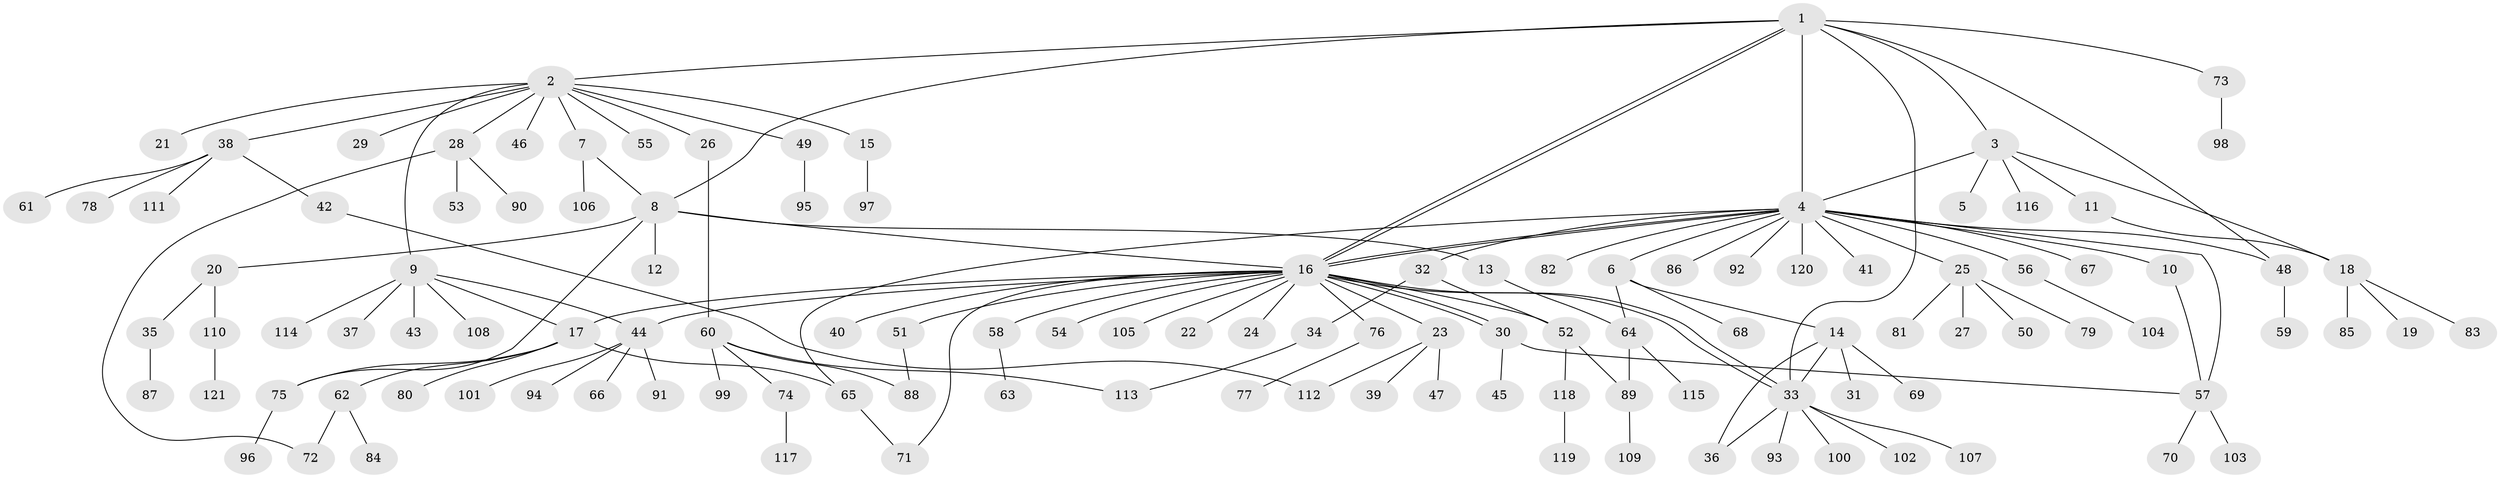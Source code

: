 // coarse degree distribution, {1: 0.8666666666666667, 6: 0.016666666666666666, 3: 0.03333333333333333, 2: 0.03333333333333333, 5: 0.016666666666666666, 13: 0.016666666666666666, 34: 0.016666666666666666}
// Generated by graph-tools (version 1.1) at 2025/51/03/04/25 21:51:14]
// undirected, 121 vertices, 147 edges
graph export_dot {
graph [start="1"]
  node [color=gray90,style=filled];
  1;
  2;
  3;
  4;
  5;
  6;
  7;
  8;
  9;
  10;
  11;
  12;
  13;
  14;
  15;
  16;
  17;
  18;
  19;
  20;
  21;
  22;
  23;
  24;
  25;
  26;
  27;
  28;
  29;
  30;
  31;
  32;
  33;
  34;
  35;
  36;
  37;
  38;
  39;
  40;
  41;
  42;
  43;
  44;
  45;
  46;
  47;
  48;
  49;
  50;
  51;
  52;
  53;
  54;
  55;
  56;
  57;
  58;
  59;
  60;
  61;
  62;
  63;
  64;
  65;
  66;
  67;
  68;
  69;
  70;
  71;
  72;
  73;
  74;
  75;
  76;
  77;
  78;
  79;
  80;
  81;
  82;
  83;
  84;
  85;
  86;
  87;
  88;
  89;
  90;
  91;
  92;
  93;
  94;
  95;
  96;
  97;
  98;
  99;
  100;
  101;
  102;
  103;
  104;
  105;
  106;
  107;
  108;
  109;
  110;
  111;
  112;
  113;
  114;
  115;
  116;
  117;
  118;
  119;
  120;
  121;
  1 -- 2;
  1 -- 3;
  1 -- 4;
  1 -- 8;
  1 -- 16;
  1 -- 16;
  1 -- 33;
  1 -- 48;
  1 -- 73;
  2 -- 7;
  2 -- 9;
  2 -- 15;
  2 -- 21;
  2 -- 26;
  2 -- 28;
  2 -- 29;
  2 -- 38;
  2 -- 46;
  2 -- 49;
  2 -- 55;
  3 -- 4;
  3 -- 5;
  3 -- 11;
  3 -- 18;
  3 -- 116;
  4 -- 6;
  4 -- 10;
  4 -- 16;
  4 -- 16;
  4 -- 25;
  4 -- 32;
  4 -- 41;
  4 -- 48;
  4 -- 56;
  4 -- 57;
  4 -- 65;
  4 -- 67;
  4 -- 82;
  4 -- 86;
  4 -- 92;
  4 -- 120;
  6 -- 14;
  6 -- 64;
  6 -- 68;
  7 -- 8;
  7 -- 106;
  8 -- 12;
  8 -- 13;
  8 -- 16;
  8 -- 20;
  8 -- 75;
  9 -- 17;
  9 -- 37;
  9 -- 43;
  9 -- 44;
  9 -- 108;
  9 -- 114;
  10 -- 57;
  11 -- 18;
  13 -- 64;
  14 -- 31;
  14 -- 33;
  14 -- 36;
  14 -- 69;
  15 -- 97;
  16 -- 17;
  16 -- 22;
  16 -- 23;
  16 -- 24;
  16 -- 30;
  16 -- 30;
  16 -- 33;
  16 -- 33;
  16 -- 40;
  16 -- 44;
  16 -- 51;
  16 -- 52;
  16 -- 54;
  16 -- 58;
  16 -- 71;
  16 -- 76;
  16 -- 105;
  17 -- 62;
  17 -- 65;
  17 -- 75;
  17 -- 80;
  18 -- 19;
  18 -- 83;
  18 -- 85;
  20 -- 35;
  20 -- 110;
  23 -- 39;
  23 -- 47;
  23 -- 112;
  25 -- 27;
  25 -- 50;
  25 -- 79;
  25 -- 81;
  26 -- 60;
  28 -- 53;
  28 -- 72;
  28 -- 90;
  30 -- 45;
  30 -- 57;
  32 -- 34;
  32 -- 52;
  33 -- 36;
  33 -- 93;
  33 -- 100;
  33 -- 102;
  33 -- 107;
  34 -- 113;
  35 -- 87;
  38 -- 42;
  38 -- 61;
  38 -- 78;
  38 -- 111;
  42 -- 112;
  44 -- 66;
  44 -- 91;
  44 -- 94;
  44 -- 101;
  48 -- 59;
  49 -- 95;
  51 -- 88;
  52 -- 89;
  52 -- 118;
  56 -- 104;
  57 -- 70;
  57 -- 103;
  58 -- 63;
  60 -- 74;
  60 -- 88;
  60 -- 99;
  60 -- 113;
  62 -- 72;
  62 -- 84;
  64 -- 89;
  64 -- 115;
  65 -- 71;
  73 -- 98;
  74 -- 117;
  75 -- 96;
  76 -- 77;
  89 -- 109;
  110 -- 121;
  118 -- 119;
}
